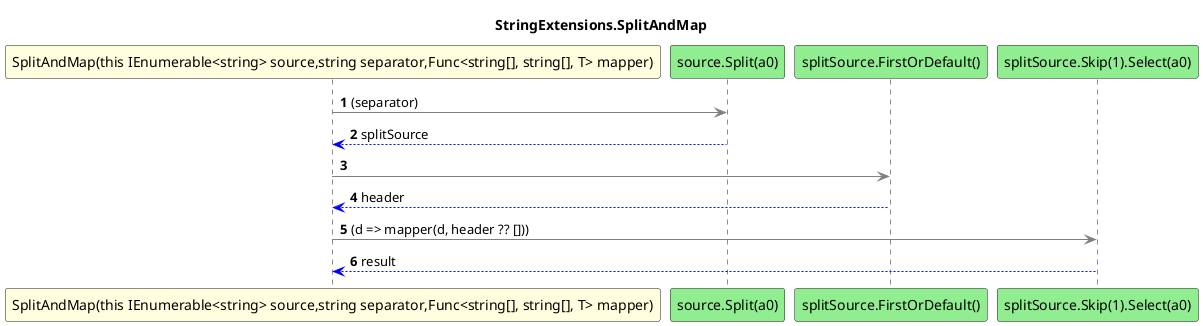 @startuml StringExtensions.SplitAndMap
title StringExtensions.SplitAndMap
participant "SplitAndMap(this IEnumerable<string> source,string separator,Func<string[], string[], T> mapper)" as SplitAndMap_p0_p1_p2 #LightYellow
participant "source.Split(a0)" as source_Split_a0 #LightGreen
participant "splitSource.FirstOrDefault()" as splitSource_FirstOrDefault #LightGreen
participant "splitSource.Skip(1).Select(a0)" as splitSource_Skip_1_Select_a0 #LightGreen
autonumber
SplitAndMap_p0_p1_p2 -[#grey]> source_Split_a0 : (separator)
source_Split_a0 -[#blue]-> SplitAndMap_p0_p1_p2 : splitSource
SplitAndMap_p0_p1_p2 -[#grey]> splitSource_FirstOrDefault
splitSource_FirstOrDefault -[#blue]-> SplitAndMap_p0_p1_p2 : header
SplitAndMap_p0_p1_p2 -[#grey]> splitSource_Skip_1_Select_a0 : (d => mapper(d, header ?? []))
splitSource_Skip_1_Select_a0 -[#blue]-> SplitAndMap_p0_p1_p2 : result
@enduml
